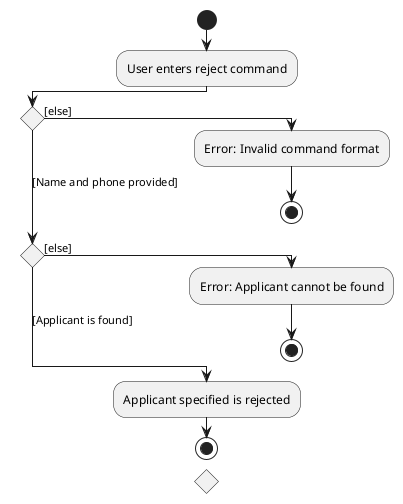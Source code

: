 @startuml
!pragma useVerticalIf on

start
:User enters reject command;
if () then ([else])
    :Error: Invalid command format;
    stop
([Name and phone provided]) elseif () then ([else])
    :Error: Applicant cannot be found;
    stop
else ([Applicant is found])
    :Applicant specified is rejected;
    stop
endif
@enduml
